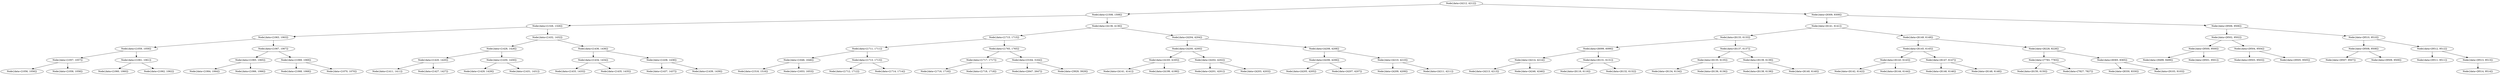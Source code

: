 digraph G{
416211177 [label="Node{data=[4212, 4212]}"]
416211177 -> 269083007
269083007 [label="Node{data=[1508, 1508]}"]
269083007 -> 1629089351
1629089351 [label="Node{data=[1326, 1326]}"]
1629089351 -> 1258078729
1258078729 [label="Node{data=[1063, 1063]}"]
1258078729 -> 626698775
626698775 [label="Node{data=[1059, 1059]}"]
626698775 -> 2055714266
2055714266 [label="Node{data=[1057, 1057]}"]
2055714266 -> 1422006043
1422006043 [label="Node{data=[1056, 1056]}"]
2055714266 -> 2021812992
2021812992 [label="Node{data=[1058, 1058]}"]
626698775 -> 142113813
142113813 [label="Node{data=[1061, 1061]}"]
142113813 -> 1335239077
1335239077 [label="Node{data=[1060, 1060]}"]
142113813 -> 187211139
187211139 [label="Node{data=[1062, 1062]}"]
1258078729 -> 1620655501
1620655501 [label="Node{data=[1067, 1067]}"]
1620655501 -> 726297951
726297951 [label="Node{data=[1065, 1065]}"]
726297951 -> 1429203610
1429203610 [label="Node{data=[1064, 1064]}"]
726297951 -> 438608185
438608185 [label="Node{data=[1066, 1066]}"]
1620655501 -> 863539877
863539877 [label="Node{data=[1069, 1069]}"]
863539877 -> 1268789504
1268789504 [label="Node{data=[1068, 1068]}"]
863539877 -> 1643215316
1643215316 [label="Node{data=[1070, 1070]}"]
1629089351 -> 1583559098
1583559098 [label="Node{data=[1432, 1432]}"]
1583559098 -> 704216425
704216425 [label="Node{data=[1428, 1428]}"]
704216425 -> 1671131495
1671131495 [label="Node{data=[1420, 1420]}"]
1671131495 -> 156142361
156142361 [label="Node{data=[1411, 1411]}"]
1671131495 -> 1315407211
1315407211 [label="Node{data=[1427, 1427]}"]
704216425 -> 739752955
739752955 [label="Node{data=[1430, 1430]}"]
739752955 -> 339736407
339736407 [label="Node{data=[1429, 1429]}"]
739752955 -> 1767157898
1767157898 [label="Node{data=[1431, 1431]}"]
1583559098 -> 468335638
468335638 [label="Node{data=[1436, 1436]}"]
468335638 -> 171152627
171152627 [label="Node{data=[1434, 1434]}"]
171152627 -> 1641897901
1641897901 [label="Node{data=[1433, 1433]}"]
171152627 -> 759260156
759260156 [label="Node{data=[1435, 1435]}"]
468335638 -> 1728176334
1728176334 [label="Node{data=[1438, 1438]}"]
1728176334 -> 1896051921
1896051921 [label="Node{data=[1437, 1437]}"]
1728176334 -> 2057862507
2057862507 [label="Node{data=[1439, 1439]}"]
269083007 -> 1557180225
1557180225 [label="Node{data=[4136, 4136]}"]
1557180225 -> 884945797
884945797 [label="Node{data=[1715, 1715]}"]
884945797 -> 1592814655
1592814655 [label="Node{data=[1711, 1711]}"]
1592814655 -> 1737101743
1737101743 [label="Node{data=[1646, 1646]}"]
1737101743 -> 1056506040
1056506040 [label="Node{data=[1516, 1516]}"]
1737101743 -> 1930903545
1930903545 [label="Node{data=[1653, 1653]}"]
1592814655 -> 786113584
786113584 [label="Node{data=[1713, 1713]}"]
786113584 -> 426467117
426467117 [label="Node{data=[1712, 1712]}"]
786113584 -> 1868652664
1868652664 [label="Node{data=[1714, 1714]}"]
884945797 -> 633561754
633561754 [label="Node{data=[1765, 1765]}"]
633561754 -> 1380853942
1380853942 [label="Node{data=[1717, 1717]}"]
1380853942 -> 295671781
295671781 [label="Node{data=[1716, 1716]}"]
1380853942 -> 1964590862
1964590862 [label="Node{data=[1718, 1718]}"]
633561754 -> 1265642629
1265642629 [label="Node{data=[3164, 3164]}"]
1265642629 -> 1759028933
1759028933 [label="Node{data=[2647, 2647]}"]
1265642629 -> 93664388
93664388 [label="Node{data=[3929, 3929]}"]
1557180225 -> 973808143
973808143 [label="Node{data=[4204, 4204]}"]
973808143 -> 1884628431
1884628431 [label="Node{data=[4200, 4200]}"]
1884628431 -> 1561746318
1561746318 [label="Node{data=[4165, 4165]}"]
1561746318 -> 1904965052
1904965052 [label="Node{data=[4141, 4141]}"]
1561746318 -> 309537496
309537496 [label="Node{data=[4199, 4199]}"]
1884628431 -> 1263603204
1263603204 [label="Node{data=[4202, 4202]}"]
1263603204 -> 611641035
611641035 [label="Node{data=[4201, 4201]}"]
1263603204 -> 251150700
251150700 [label="Node{data=[4203, 4203]}"]
973808143 -> 89558913
89558913 [label="Node{data=[4208, 4208]}"]
89558913 -> 1186238465
1186238465 [label="Node{data=[4206, 4206]}"]
1186238465 -> 1173709986
1173709986 [label="Node{data=[4205, 4205]}"]
1186238465 -> 164281937
164281937 [label="Node{data=[4207, 4207]}"]
89558913 -> 953221742
953221742 [label="Node{data=[4210, 4210]}"]
953221742 -> 1510455789
1510455789 [label="Node{data=[4209, 4209]}"]
953221742 -> 876156539
876156539 [label="Node{data=[4211, 4211]}"]
416211177 -> 1759317659
1759317659 [label="Node{data=[9309, 9309]}"]
1759317659 -> 1479521180
1479521180 [label="Node{data=[6141, 6141]}"]
1479521180 -> 1065394597
1065394597 [label="Node{data=[6133, 6133]}"]
1065394597 -> 1131864800
1131864800 [label="Node{data=[6099, 6099]}"]
1131864800 -> 1130337731
1130337731 [label="Node{data=[4214, 4214]}"]
1130337731 -> 1724476775
1724476775 [label="Node{data=[4213, 4213]}"]
1130337731 -> 1551791506
1551791506 [label="Node{data=[4246, 4246]}"]
1131864800 -> 686550303
686550303 [label="Node{data=[6131, 6131]}"]
686550303 -> 388338764
388338764 [label="Node{data=[6116, 6116]}"]
686550303 -> 975856026
975856026 [label="Node{data=[6132, 6132]}"]
1065394597 -> 366428584
366428584 [label="Node{data=[6137, 6137]}"]
366428584 -> 1646511384
1646511384 [label="Node{data=[6135, 6135]}"]
1646511384 -> 1503636196
1503636196 [label="Node{data=[6134, 6134]}"]
1646511384 -> 810559228
810559228 [label="Node{data=[6136, 6136]}"]
366428584 -> 530971487
530971487 [label="Node{data=[6139, 6139]}"]
530971487 -> 1666381494
1666381494 [label="Node{data=[6138, 6138]}"]
530971487 -> 1203677362
1203677362 [label="Node{data=[6140, 6140]}"]
1479521180 -> 1986531711
1986531711 [label="Node{data=[6149, 6149]}"]
1986531711 -> 1176986606
1176986606 [label="Node{data=[6145, 6145]}"]
1176986606 -> 850709210
850709210 [label="Node{data=[6143, 6143]}"]
850709210 -> 8195846
8195846 [label="Node{data=[6142, 6142]}"]
850709210 -> 916981151
916981151 [label="Node{data=[6144, 6144]}"]
1176986606 -> 1273833655
1273833655 [label="Node{data=[6147, 6147]}"]
1273833655 -> 1604049162
1604049162 [label="Node{data=[6146, 6146]}"]
1273833655 -> 930543808
930543808 [label="Node{data=[6148, 6148]}"]
1986531711 -> 1099204428
1099204428 [label="Node{data=[8228, 8228]}"]
1099204428 -> 1661908827
1661908827 [label="Node{data=[7783, 7783]}"]
1661908827 -> 1650221497
1650221497 [label="Node{data=[6150, 6150]}"]
1661908827 -> 1651254730
1651254730 [label="Node{data=[7827, 7827]}"]
1099204428 -> 129458220
129458220 [label="Node{data=[8365, 8365]}"]
129458220 -> 286632942
286632942 [label="Node{data=[8330, 8330]}"]
129458220 -> 281362908
281362908 [label="Node{data=[9103, 9103]}"]
1759317659 -> 319059067
319059067 [label="Node{data=[9506, 9506]}"]
319059067 -> 797888567
797888567 [label="Node{data=[9502, 9502]}"]
797888567 -> 335041779
335041779 [label="Node{data=[9500, 9500]}"]
335041779 -> 688467185
688467185 [label="Node{data=[9499, 9499]}"]
335041779 -> 421409287
421409287 [label="Node{data=[9501, 9501]}"]
797888567 -> 1086871163
1086871163 [label="Node{data=[9504, 9504]}"]
1086871163 -> 298245469
298245469 [label="Node{data=[9503, 9503]}"]
1086871163 -> 1900545328
1900545328 [label="Node{data=[9505, 9505]}"]
319059067 -> 422481684
422481684 [label="Node{data=[9510, 9510]}"]
422481684 -> 467102148
467102148 [label="Node{data=[9508, 9508]}"]
467102148 -> 1012691926
1012691926 [label="Node{data=[9507, 9507]}"]
467102148 -> 218923240
218923240 [label="Node{data=[9509, 9509]}"]
422481684 -> 1622665330
1622665330 [label="Node{data=[9512, 9512]}"]
1622665330 -> 1083061481
1083061481 [label="Node{data=[9511, 9511]}"]
1622665330 -> 521350637
521350637 [label="Node{data=[9513, 9513]}"]
521350637 -> 1995568423
1995568423 [label="Node{data=[9514, 9514]}"]
}